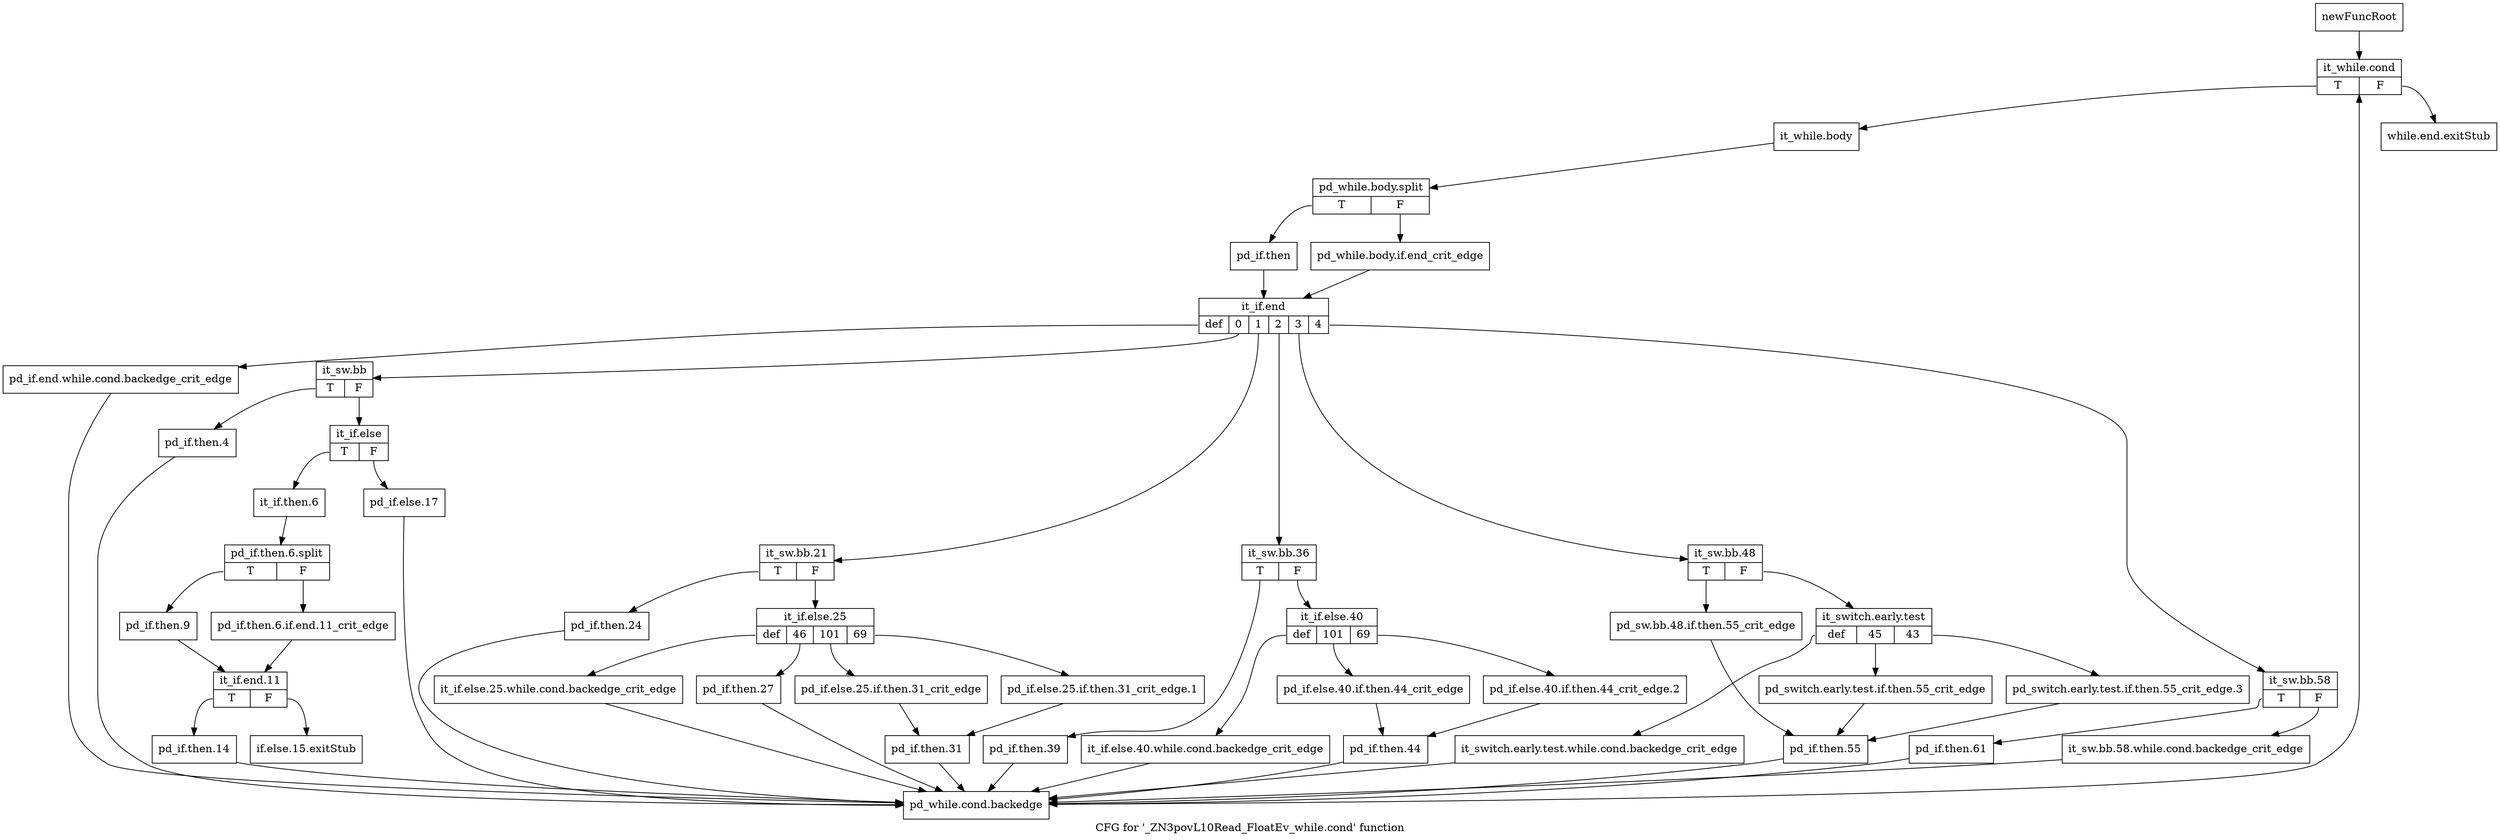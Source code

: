 digraph "CFG for '_ZN3povL10Read_FloatEv_while.cond' function" {
	label="CFG for '_ZN3povL10Read_FloatEv_while.cond' function";

	Node0x2d2d8b0 [shape=record,label="{newFuncRoot}"];
	Node0x2d2d8b0 -> Node0x2d2d9a0;
	Node0x2d2d900 [shape=record,label="{while.end.exitStub}"];
	Node0x2d2d950 [shape=record,label="{if.else.15.exitStub}"];
	Node0x2d2d9a0 [shape=record,label="{it_while.cond|{<s0>T|<s1>F}}"];
	Node0x2d2d9a0:s0 -> Node0x2d2d9f0;
	Node0x2d2d9a0:s1 -> Node0x2d2d900;
	Node0x2d2d9f0 [shape=record,label="{it_while.body}"];
	Node0x2d2d9f0 -> Node0x3a05cb0;
	Node0x3a05cb0 [shape=record,label="{pd_while.body.split|{<s0>T|<s1>F}}"];
	Node0x3a05cb0:s0 -> Node0x2d2da90;
	Node0x3a05cb0:s1 -> Node0x2d2da40;
	Node0x2d2da40 [shape=record,label="{pd_while.body.if.end_crit_edge}"];
	Node0x2d2da40 -> Node0x2d2dae0;
	Node0x2d2da90 [shape=record,label="{pd_if.then}"];
	Node0x2d2da90 -> Node0x2d2dae0;
	Node0x2d2dae0 [shape=record,label="{it_if.end|{<s0>def|<s1>0|<s2>1|<s3>2|<s4>3|<s5>4}}"];
	Node0x2d2dae0:s0 -> Node0x2d2e5d0;
	Node0x2d2dae0:s1 -> Node0x2d2e300;
	Node0x2d2dae0:s2 -> Node0x2d2e080;
	Node0x2d2dae0:s3 -> Node0x2d2de50;
	Node0x2d2dae0:s4 -> Node0x2d2dc20;
	Node0x2d2dae0:s5 -> Node0x2d2db30;
	Node0x2d2db30 [shape=record,label="{it_sw.bb.58|{<s0>T|<s1>F}}"];
	Node0x2d2db30:s0 -> Node0x2d2dbd0;
	Node0x2d2db30:s1 -> Node0x2d2db80;
	Node0x2d2db80 [shape=record,label="{it_sw.bb.58.while.cond.backedge_crit_edge}"];
	Node0x2d2db80 -> Node0x2d2e620;
	Node0x2d2dbd0 [shape=record,label="{pd_if.then.61}"];
	Node0x2d2dbd0 -> Node0x2d2e620;
	Node0x2d2dc20 [shape=record,label="{it_sw.bb.48|{<s0>T|<s1>F}}"];
	Node0x2d2dc20:s0 -> Node0x2d2ddb0;
	Node0x2d2dc20:s1 -> Node0x2d2dc70;
	Node0x2d2dc70 [shape=record,label="{it_switch.early.test|{<s0>def|<s1>45|<s2>43}}"];
	Node0x2d2dc70:s0 -> Node0x2d2dd60;
	Node0x2d2dc70:s1 -> Node0x2d2dd10;
	Node0x2d2dc70:s2 -> Node0x2d2dcc0;
	Node0x2d2dcc0 [shape=record,label="{pd_switch.early.test.if.then.55_crit_edge.3}"];
	Node0x2d2dcc0 -> Node0x2d2de00;
	Node0x2d2dd10 [shape=record,label="{pd_switch.early.test.if.then.55_crit_edge}"];
	Node0x2d2dd10 -> Node0x2d2de00;
	Node0x2d2dd60 [shape=record,label="{it_switch.early.test.while.cond.backedge_crit_edge}"];
	Node0x2d2dd60 -> Node0x2d2e620;
	Node0x2d2ddb0 [shape=record,label="{pd_sw.bb.48.if.then.55_crit_edge}"];
	Node0x2d2ddb0 -> Node0x2d2de00;
	Node0x2d2de00 [shape=record,label="{pd_if.then.55}"];
	Node0x2d2de00 -> Node0x2d2e620;
	Node0x2d2de50 [shape=record,label="{it_sw.bb.36|{<s0>T|<s1>F}}"];
	Node0x2d2de50:s0 -> Node0x2d2e030;
	Node0x2d2de50:s1 -> Node0x2d2dea0;
	Node0x2d2dea0 [shape=record,label="{it_if.else.40|{<s0>def|<s1>101|<s2>69}}"];
	Node0x2d2dea0:s0 -> Node0x2d2dfe0;
	Node0x2d2dea0:s1 -> Node0x2d2df40;
	Node0x2d2dea0:s2 -> Node0x2d2def0;
	Node0x2d2def0 [shape=record,label="{pd_if.else.40.if.then.44_crit_edge.2}"];
	Node0x2d2def0 -> Node0x2d2df90;
	Node0x2d2df40 [shape=record,label="{pd_if.else.40.if.then.44_crit_edge}"];
	Node0x2d2df40 -> Node0x2d2df90;
	Node0x2d2df90 [shape=record,label="{pd_if.then.44}"];
	Node0x2d2df90 -> Node0x2d2e620;
	Node0x2d2dfe0 [shape=record,label="{it_if.else.40.while.cond.backedge_crit_edge}"];
	Node0x2d2dfe0 -> Node0x2d2e620;
	Node0x2d2e030 [shape=record,label="{pd_if.then.39}"];
	Node0x2d2e030 -> Node0x2d2e620;
	Node0x2d2e080 [shape=record,label="{it_sw.bb.21|{<s0>T|<s1>F}}"];
	Node0x2d2e080:s0 -> Node0x2d2e2b0;
	Node0x2d2e080:s1 -> Node0x2d2e0d0;
	Node0x2d2e0d0 [shape=record,label="{it_if.else.25|{<s0>def|<s1>46|<s2>101|<s3>69}}"];
	Node0x2d2e0d0:s0 -> Node0x2d2e260;
	Node0x2d2e0d0:s1 -> Node0x2d2e210;
	Node0x2d2e0d0:s2 -> Node0x2d2e170;
	Node0x2d2e0d0:s3 -> Node0x2d2e120;
	Node0x2d2e120 [shape=record,label="{pd_if.else.25.if.then.31_crit_edge.1}"];
	Node0x2d2e120 -> Node0x2d2e1c0;
	Node0x2d2e170 [shape=record,label="{pd_if.else.25.if.then.31_crit_edge}"];
	Node0x2d2e170 -> Node0x2d2e1c0;
	Node0x2d2e1c0 [shape=record,label="{pd_if.then.31}"];
	Node0x2d2e1c0 -> Node0x2d2e620;
	Node0x2d2e210 [shape=record,label="{pd_if.then.27}"];
	Node0x2d2e210 -> Node0x2d2e620;
	Node0x2d2e260 [shape=record,label="{it_if.else.25.while.cond.backedge_crit_edge}"];
	Node0x2d2e260 -> Node0x2d2e620;
	Node0x2d2e2b0 [shape=record,label="{pd_if.then.24}"];
	Node0x2d2e2b0 -> Node0x2d2e620;
	Node0x2d2e300 [shape=record,label="{it_sw.bb|{<s0>T|<s1>F}}"];
	Node0x2d2e300:s0 -> Node0x2d2e580;
	Node0x2d2e300:s1 -> Node0x2d2e350;
	Node0x2d2e350 [shape=record,label="{it_if.else|{<s0>T|<s1>F}}"];
	Node0x2d2e350:s0 -> Node0x2d2e3f0;
	Node0x2d2e350:s1 -> Node0x2d2e3a0;
	Node0x2d2e3a0 [shape=record,label="{pd_if.else.17}"];
	Node0x2d2e3a0 -> Node0x2d2e620;
	Node0x2d2e3f0 [shape=record,label="{it_if.then.6}"];
	Node0x2d2e3f0 -> Node0x39be420;
	Node0x39be420 [shape=record,label="{pd_if.then.6.split|{<s0>T|<s1>F}}"];
	Node0x39be420:s0 -> Node0x2d2e490;
	Node0x39be420:s1 -> Node0x2d2e440;
	Node0x2d2e440 [shape=record,label="{pd_if.then.6.if.end.11_crit_edge}"];
	Node0x2d2e440 -> Node0x2d2e4e0;
	Node0x2d2e490 [shape=record,label="{pd_if.then.9}"];
	Node0x2d2e490 -> Node0x2d2e4e0;
	Node0x2d2e4e0 [shape=record,label="{it_if.end.11|{<s0>T|<s1>F}}"];
	Node0x2d2e4e0:s0 -> Node0x2d2e530;
	Node0x2d2e4e0:s1 -> Node0x2d2d950;
	Node0x2d2e530 [shape=record,label="{pd_if.then.14}"];
	Node0x2d2e530 -> Node0x2d2e620;
	Node0x2d2e580 [shape=record,label="{pd_if.then.4}"];
	Node0x2d2e580 -> Node0x2d2e620;
	Node0x2d2e5d0 [shape=record,label="{pd_if.end.while.cond.backedge_crit_edge}"];
	Node0x2d2e5d0 -> Node0x2d2e620;
	Node0x2d2e620 [shape=record,label="{pd_while.cond.backedge}"];
	Node0x2d2e620 -> Node0x2d2d9a0;
}
